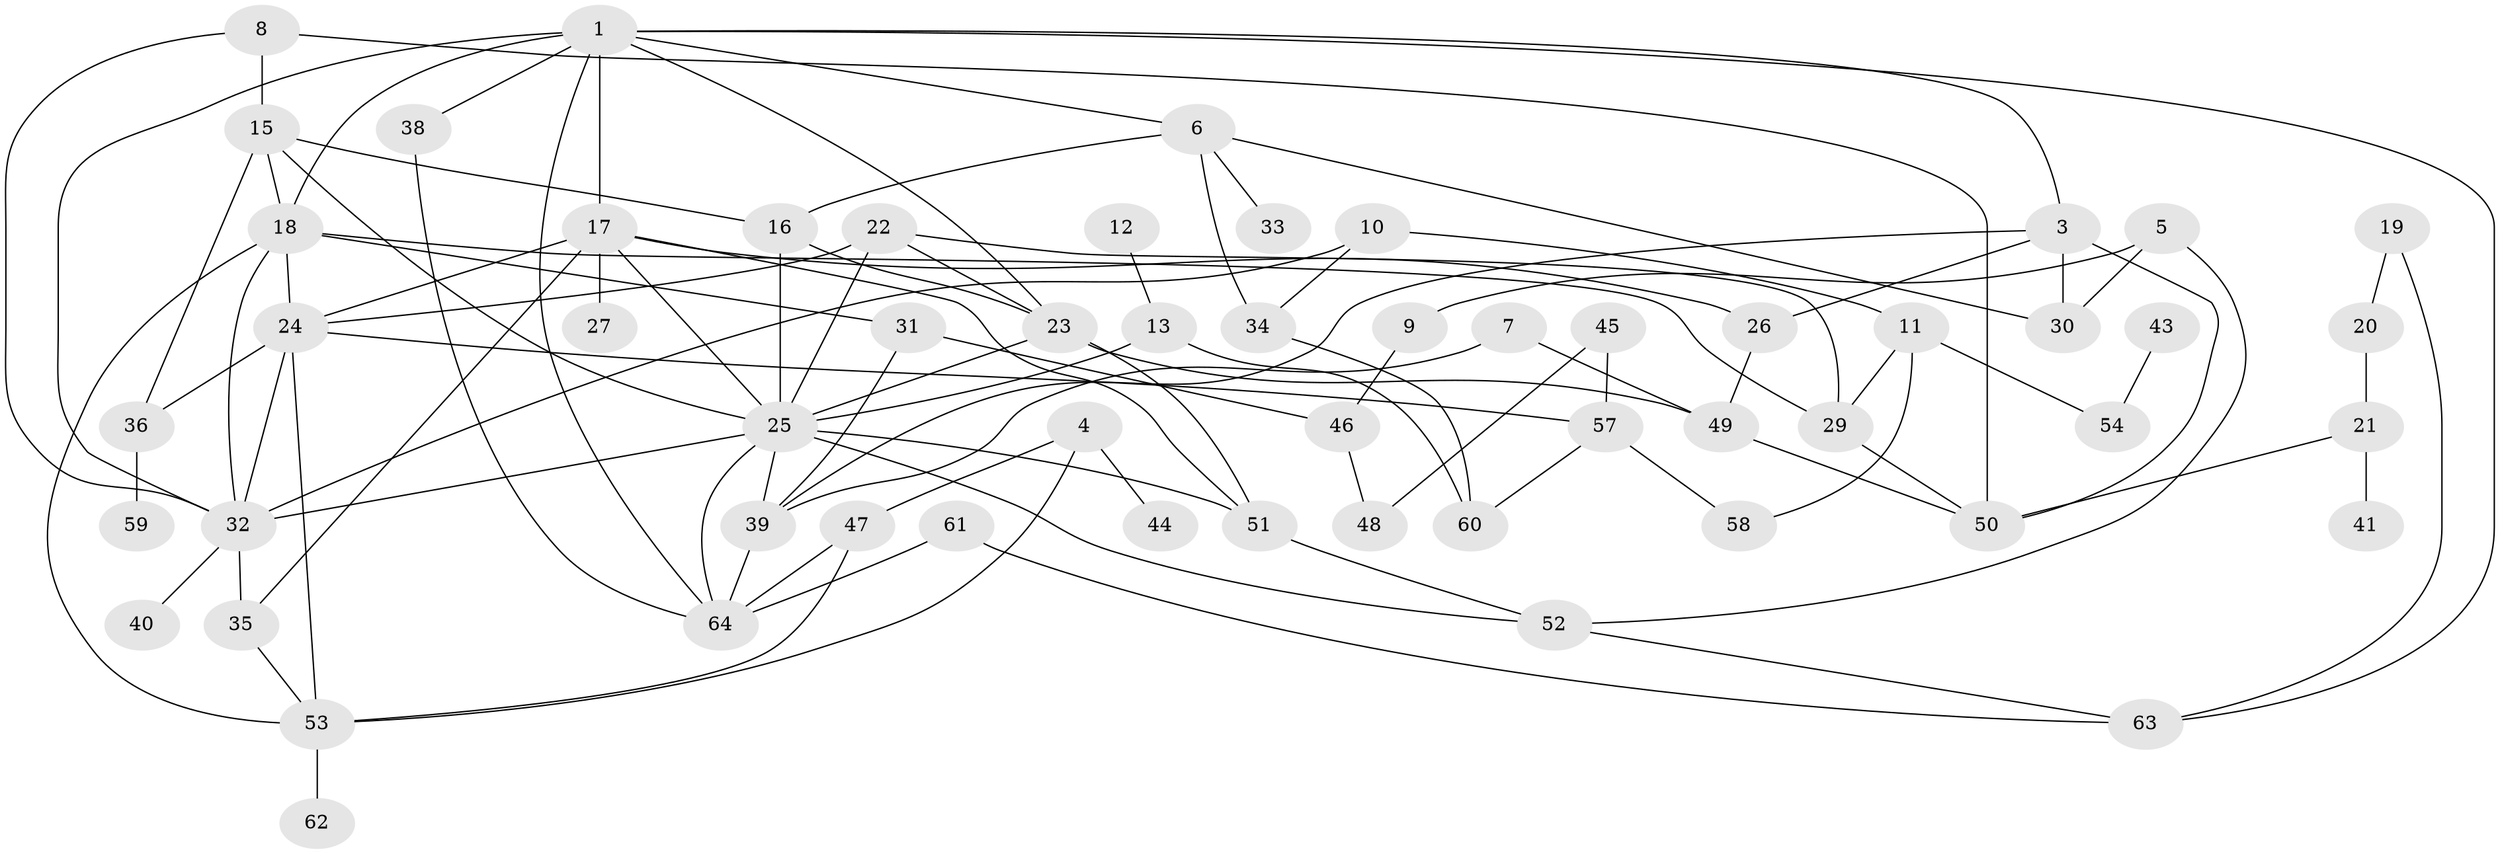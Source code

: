 // original degree distribution, {4: 0.22641509433962265, 1: 0.19811320754716982, 5: 0.07547169811320754, 3: 0.18867924528301888, 2: 0.19811320754716982, 0: 0.05660377358490566, 7: 0.009433962264150943, 8: 0.009433962264150943, 6: 0.03773584905660377}
// Generated by graph-tools (version 1.1) at 2025/48/03/04/25 22:48:00]
// undirected, 57 vertices, 101 edges
graph export_dot {
  node [color=gray90,style=filled];
  1;
  3;
  4;
  5;
  6;
  7;
  8;
  9;
  10;
  11;
  12;
  13;
  15;
  16;
  17;
  18;
  19;
  20;
  21;
  22;
  23;
  24;
  25;
  26;
  27;
  29;
  30;
  31;
  32;
  33;
  34;
  35;
  36;
  38;
  39;
  40;
  41;
  43;
  44;
  45;
  46;
  47;
  48;
  49;
  50;
  51;
  52;
  53;
  54;
  57;
  58;
  59;
  60;
  61;
  62;
  63;
  64;
  1 -- 3 [weight=1.0];
  1 -- 6 [weight=1.0];
  1 -- 17 [weight=1.0];
  1 -- 18 [weight=1.0];
  1 -- 23 [weight=1.0];
  1 -- 32 [weight=1.0];
  1 -- 38 [weight=1.0];
  1 -- 63 [weight=1.0];
  1 -- 64 [weight=1.0];
  3 -- 26 [weight=1.0];
  3 -- 30 [weight=1.0];
  3 -- 39 [weight=1.0];
  3 -- 50 [weight=1.0];
  4 -- 44 [weight=1.0];
  4 -- 47 [weight=1.0];
  4 -- 53 [weight=1.0];
  5 -- 9 [weight=1.0];
  5 -- 30 [weight=1.0];
  5 -- 52 [weight=1.0];
  6 -- 16 [weight=1.0];
  6 -- 30 [weight=1.0];
  6 -- 33 [weight=1.0];
  6 -- 34 [weight=1.0];
  7 -- 39 [weight=1.0];
  7 -- 49 [weight=1.0];
  8 -- 15 [weight=1.0];
  8 -- 32 [weight=1.0];
  8 -- 50 [weight=1.0];
  9 -- 46 [weight=1.0];
  10 -- 11 [weight=1.0];
  10 -- 32 [weight=1.0];
  10 -- 34 [weight=1.0];
  11 -- 29 [weight=1.0];
  11 -- 54 [weight=1.0];
  11 -- 58 [weight=1.0];
  12 -- 13 [weight=1.0];
  13 -- 25 [weight=1.0];
  13 -- 60 [weight=1.0];
  15 -- 16 [weight=1.0];
  15 -- 18 [weight=1.0];
  15 -- 25 [weight=1.0];
  15 -- 36 [weight=1.0];
  16 -- 23 [weight=1.0];
  16 -- 25 [weight=2.0];
  17 -- 24 [weight=2.0];
  17 -- 25 [weight=1.0];
  17 -- 26 [weight=1.0];
  17 -- 27 [weight=1.0];
  17 -- 35 [weight=1.0];
  17 -- 51 [weight=1.0];
  18 -- 24 [weight=1.0];
  18 -- 29 [weight=1.0];
  18 -- 31 [weight=1.0];
  18 -- 32 [weight=1.0];
  18 -- 53 [weight=1.0];
  19 -- 20 [weight=1.0];
  19 -- 63 [weight=1.0];
  20 -- 21 [weight=1.0];
  21 -- 41 [weight=1.0];
  21 -- 50 [weight=1.0];
  22 -- 23 [weight=1.0];
  22 -- 24 [weight=2.0];
  22 -- 25 [weight=1.0];
  22 -- 29 [weight=1.0];
  23 -- 25 [weight=2.0];
  23 -- 49 [weight=1.0];
  23 -- 51 [weight=1.0];
  24 -- 32 [weight=1.0];
  24 -- 36 [weight=1.0];
  24 -- 53 [weight=1.0];
  24 -- 57 [weight=1.0];
  25 -- 32 [weight=1.0];
  25 -- 39 [weight=1.0];
  25 -- 51 [weight=1.0];
  25 -- 52 [weight=1.0];
  25 -- 64 [weight=1.0];
  26 -- 49 [weight=1.0];
  29 -- 50 [weight=1.0];
  31 -- 39 [weight=1.0];
  31 -- 46 [weight=1.0];
  32 -- 35 [weight=1.0];
  32 -- 40 [weight=1.0];
  34 -- 60 [weight=1.0];
  35 -- 53 [weight=1.0];
  36 -- 59 [weight=1.0];
  38 -- 64 [weight=1.0];
  39 -- 64 [weight=1.0];
  43 -- 54 [weight=1.0];
  45 -- 48 [weight=1.0];
  45 -- 57 [weight=1.0];
  46 -- 48 [weight=1.0];
  47 -- 53 [weight=1.0];
  47 -- 64 [weight=1.0];
  49 -- 50 [weight=1.0];
  51 -- 52 [weight=1.0];
  52 -- 63 [weight=1.0];
  53 -- 62 [weight=1.0];
  57 -- 58 [weight=1.0];
  57 -- 60 [weight=1.0];
  61 -- 63 [weight=1.0];
  61 -- 64 [weight=1.0];
}
